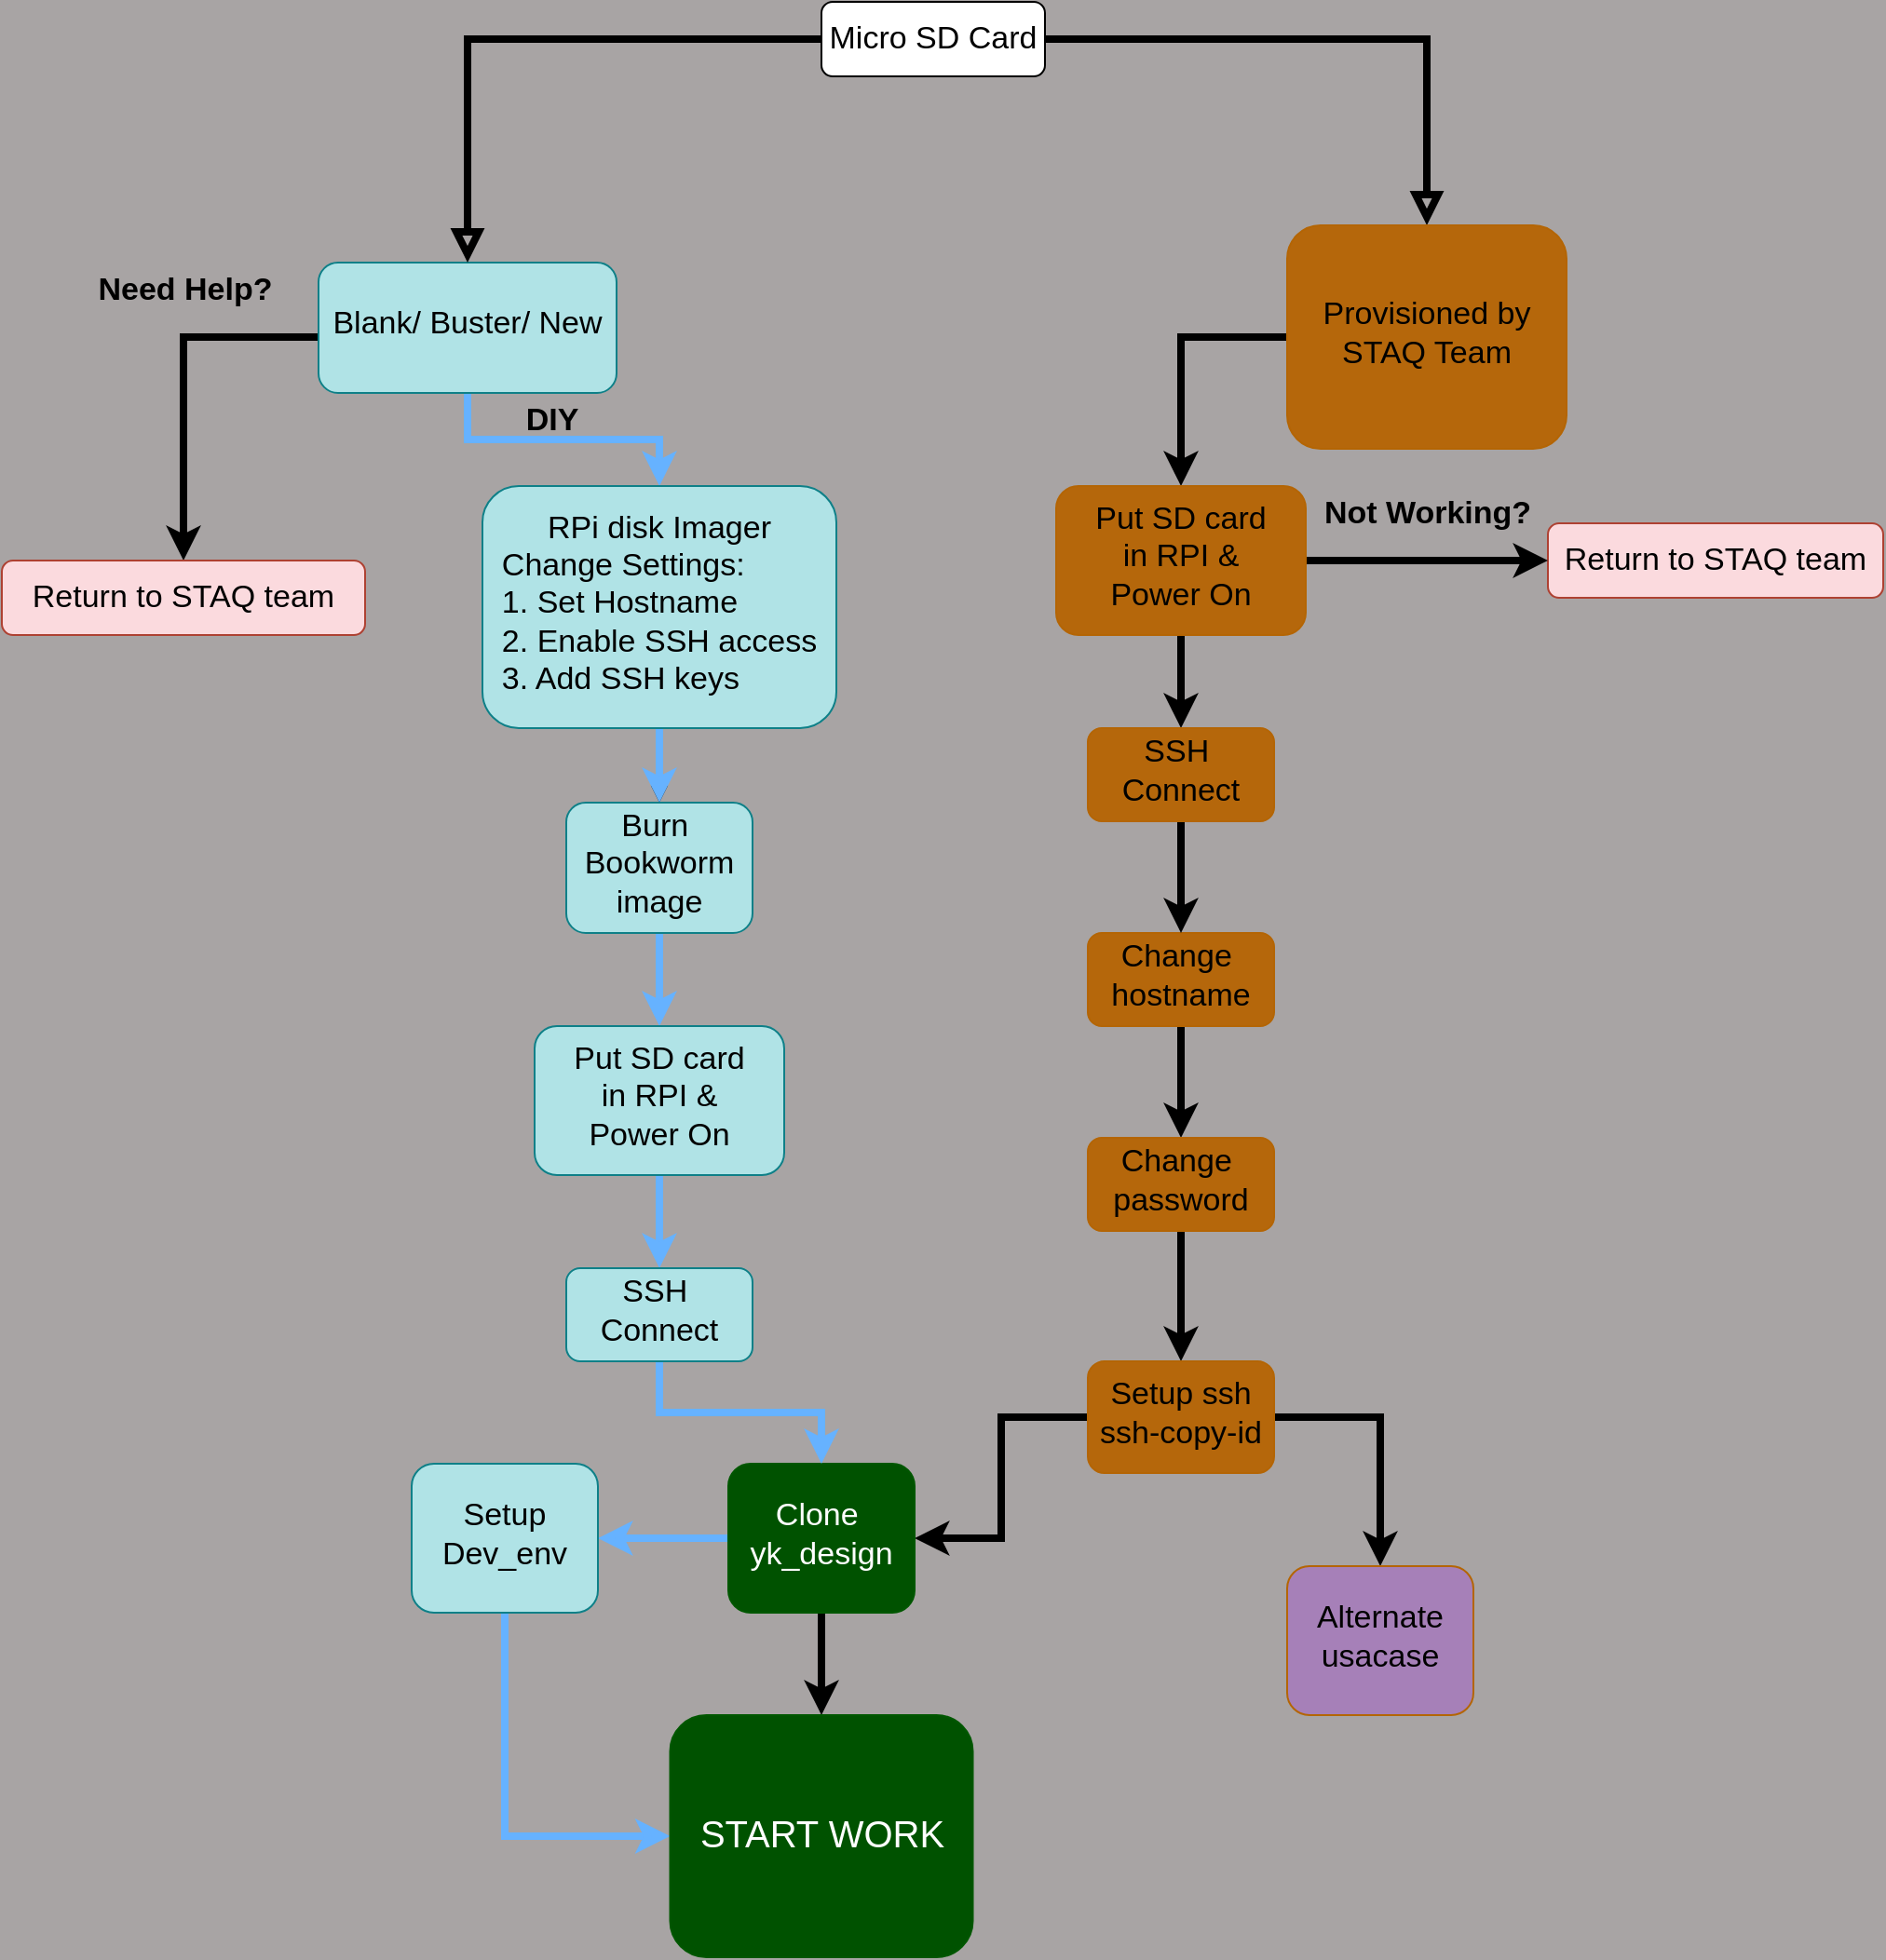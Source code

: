 <mxfile version="23.1.1" type="github">
  <diagram id="C5RBs43oDa-KdzZeNtuy" name="Page-1">
    <mxGraphModel dx="2820" dy="1134" grid="1" gridSize="10" guides="1" tooltips="1" connect="1" arrows="1" fold="1" page="1" pageScale="1" pageWidth="827" pageHeight="1169" background="#a8a4a4" math="0" shadow="0">
      <root>
        <mxCell id="WIyWlLk6GJQsqaUBKTNV-0" />
        <mxCell id="WIyWlLk6GJQsqaUBKTNV-1" parent="WIyWlLk6GJQsqaUBKTNV-0" />
        <mxCell id="WIyWlLk6GJQsqaUBKTNV-2" value="" style="rounded=0;html=1;jettySize=auto;orthogonalLoop=1;fontSize=11;endArrow=block;endFill=0;endSize=8;strokeWidth=4;shadow=0;labelBackgroundColor=none;edgeStyle=orthogonalEdgeStyle;" parent="WIyWlLk6GJQsqaUBKTNV-1" source="WIyWlLk6GJQsqaUBKTNV-3" target="WIyWlLk6GJQsqaUBKTNV-6" edge="1">
          <mxGeometry relative="1" as="geometry" />
        </mxCell>
        <mxCell id="WIyWlLk6GJQsqaUBKTNV-3" value="&lt;font style=&quot;font-size: 17px;&quot;&gt;Micro SD Card&lt;/font&gt;" style="rounded=1;whiteSpace=wrap;html=1;fontSize=12;glass=0;strokeWidth=1;shadow=0;" parent="WIyWlLk6GJQsqaUBKTNV-1" vertex="1">
          <mxGeometry x="-330" y="40" width="120" height="40" as="geometry" />
        </mxCell>
        <mxCell id="j7dEtrERLzkFDMMT-IVj-67" style="edgeStyle=orthogonalEdgeStyle;rounded=0;orthogonalLoop=1;jettySize=auto;html=1;entryX=0.5;entryY=0;entryDx=0;entryDy=0;strokeWidth=4;" edge="1" parent="WIyWlLk6GJQsqaUBKTNV-1" source="WIyWlLk6GJQsqaUBKTNV-6" target="j7dEtrERLzkFDMMT-IVj-42">
          <mxGeometry relative="1" as="geometry">
            <Array as="points">
              <mxPoint x="-137" y="220" />
            </Array>
          </mxGeometry>
        </mxCell>
        <mxCell id="WIyWlLk6GJQsqaUBKTNV-6" value="&lt;font style=&quot;font-size: 17px;&quot;&gt;Provisioned by &lt;br&gt;STAQ Team&lt;/font&gt;" style="rounded=1;whiteSpace=wrap;html=1;shadow=0;fontFamily=Helvetica;fontSize=12;align=center;strokeWidth=1;spacing=6;spacingTop=-4;fillColor=#B5670B;strokeColor=#b46504;" parent="WIyWlLk6GJQsqaUBKTNV-1" vertex="1">
          <mxGeometry x="-80" y="160" width="150" height="120" as="geometry" />
        </mxCell>
        <mxCell id="WIyWlLk6GJQsqaUBKTNV-7" value="&lt;font style=&quot;font-size: 17px;&quot;&gt;Return to STAQ team&lt;/font&gt;" style="rounded=1;whiteSpace=wrap;html=1;fontSize=12;glass=0;strokeWidth=1;shadow=0;fillColor=#fbdade;strokeColor=#ae4132;" parent="WIyWlLk6GJQsqaUBKTNV-1" vertex="1">
          <mxGeometry x="60" y="320" width="180" height="40" as="geometry" />
        </mxCell>
        <mxCell id="j7dEtrERLzkFDMMT-IVj-9" value="" style="edgeStyle=orthogonalEdgeStyle;rounded=0;orthogonalLoop=1;jettySize=auto;html=1;strokeWidth=4;" edge="1" parent="WIyWlLk6GJQsqaUBKTNV-1" source="WIyWlLk6GJQsqaUBKTNV-10" target="j7dEtrERLzkFDMMT-IVj-5">
          <mxGeometry relative="1" as="geometry" />
        </mxCell>
        <mxCell id="WIyWlLk6GJQsqaUBKTNV-10" value="&lt;font style=&quot;font-size: 17px;&quot;&gt;Change&amp;nbsp;&lt;br&gt;hostname&lt;/font&gt;" style="rounded=1;whiteSpace=wrap;html=1;shadow=0;fontFamily=Helvetica;fontSize=12;align=center;strokeWidth=1;spacing=6;spacingTop=-4;fillColor=#B5670B;strokeColor=#b46504;" parent="WIyWlLk6GJQsqaUBKTNV-1" vertex="1">
          <mxGeometry x="-187" y="540" width="100" height="50" as="geometry" />
        </mxCell>
        <mxCell id="j7dEtrERLzkFDMMT-IVj-20" style="edgeStyle=orthogonalEdgeStyle;rounded=0;orthogonalLoop=1;jettySize=auto;html=1;entryX=0.5;entryY=0;entryDx=0;entryDy=0;fillColor=#dae8fc;strokeColor=#66B2FF;strokeWidth=4;" edge="1" parent="WIyWlLk6GJQsqaUBKTNV-1" source="j7dEtrERLzkFDMMT-IVj-0" target="j7dEtrERLzkFDMMT-IVj-13">
          <mxGeometry relative="1" as="geometry">
            <mxPoint x="-330" y="290" as="targetPoint" />
          </mxGeometry>
        </mxCell>
        <mxCell id="j7dEtrERLzkFDMMT-IVj-22" style="edgeStyle=orthogonalEdgeStyle;rounded=0;orthogonalLoop=1;jettySize=auto;html=1;entryX=0.5;entryY=0;entryDx=0;entryDy=0;strokeWidth=4;" edge="1" parent="WIyWlLk6GJQsqaUBKTNV-1" source="j7dEtrERLzkFDMMT-IVj-0" target="j7dEtrERLzkFDMMT-IVj-17">
          <mxGeometry relative="1" as="geometry">
            <Array as="points">
              <mxPoint x="-672" y="220" />
            </Array>
          </mxGeometry>
        </mxCell>
        <mxCell id="j7dEtrERLzkFDMMT-IVj-0" value="&lt;font style=&quot;font-size: 17px;&quot;&gt;Blank/ Buster/ New&lt;/font&gt;" style="rounded=1;whiteSpace=wrap;html=1;shadow=0;fontFamily=Helvetica;fontSize=12;align=center;strokeWidth=1;spacing=6;spacingTop=-4;fillColor=#b0e3e6;strokeColor=#0e8088;" vertex="1" parent="WIyWlLk6GJQsqaUBKTNV-1">
          <mxGeometry x="-600" y="180" width="160" height="70" as="geometry" />
        </mxCell>
        <mxCell id="j7dEtrERLzkFDMMT-IVj-2" value="" style="rounded=0;html=1;jettySize=auto;orthogonalLoop=1;fontSize=11;endArrow=block;endFill=0;endSize=8;strokeWidth=4;shadow=0;labelBackgroundColor=none;edgeStyle=orthogonalEdgeStyle;" edge="1" parent="WIyWlLk6GJQsqaUBKTNV-1" source="WIyWlLk6GJQsqaUBKTNV-3" target="j7dEtrERLzkFDMMT-IVj-0">
          <mxGeometry relative="1" as="geometry">
            <mxPoint x="-385.25" y="120" as="sourcePoint" />
            <mxPoint x="-275.25" y="200" as="targetPoint" />
          </mxGeometry>
        </mxCell>
        <mxCell id="j7dEtrERLzkFDMMT-IVj-10" value="" style="edgeStyle=orthogonalEdgeStyle;rounded=0;orthogonalLoop=1;jettySize=auto;html=1;strokeWidth=4;" edge="1" parent="WIyWlLk6GJQsqaUBKTNV-1" source="j7dEtrERLzkFDMMT-IVj-5" target="j7dEtrERLzkFDMMT-IVj-6">
          <mxGeometry relative="1" as="geometry" />
        </mxCell>
        <mxCell id="j7dEtrERLzkFDMMT-IVj-5" value="&lt;font style=&quot;font-size: 17px;&quot;&gt;Change&amp;nbsp;&lt;br&gt;password&lt;/font&gt;" style="rounded=1;whiteSpace=wrap;html=1;shadow=0;fontFamily=Helvetica;fontSize=12;align=center;strokeWidth=1;spacing=6;spacingTop=-4;fillColor=#B5670B;strokeColor=#b46504;" vertex="1" parent="WIyWlLk6GJQsqaUBKTNV-1">
          <mxGeometry x="-187" y="650" width="100" height="50" as="geometry" />
        </mxCell>
        <mxCell id="j7dEtrERLzkFDMMT-IVj-11" style="edgeStyle=orthogonalEdgeStyle;rounded=0;orthogonalLoop=1;jettySize=auto;html=1;strokeWidth=4;" edge="1" parent="WIyWlLk6GJQsqaUBKTNV-1" source="j7dEtrERLzkFDMMT-IVj-6" target="j7dEtrERLzkFDMMT-IVj-7">
          <mxGeometry relative="1" as="geometry" />
        </mxCell>
        <mxCell id="j7dEtrERLzkFDMMT-IVj-12" style="edgeStyle=orthogonalEdgeStyle;rounded=0;orthogonalLoop=1;jettySize=auto;html=1;strokeWidth=4;" edge="1" parent="WIyWlLk6GJQsqaUBKTNV-1" source="j7dEtrERLzkFDMMT-IVj-6" target="j7dEtrERLzkFDMMT-IVj-8">
          <mxGeometry relative="1" as="geometry" />
        </mxCell>
        <mxCell id="j7dEtrERLzkFDMMT-IVj-6" value="&lt;font style=&quot;font-size: 17px;&quot;&gt;Setup ssh&lt;br&gt;ssh-copy-id&lt;/font&gt;" style="rounded=1;whiteSpace=wrap;html=1;shadow=0;fontFamily=Helvetica;fontSize=12;align=center;strokeWidth=1;spacing=6;spacingTop=-4;fillColor=#B5670B;strokeColor=#b46504;" vertex="1" parent="WIyWlLk6GJQsqaUBKTNV-1">
          <mxGeometry x="-187" y="770" width="100" height="60" as="geometry" />
        </mxCell>
        <mxCell id="j7dEtrERLzkFDMMT-IVj-28" style="edgeStyle=orthogonalEdgeStyle;rounded=0;orthogonalLoop=1;jettySize=auto;html=1;entryX=1;entryY=0.5;entryDx=0;entryDy=0;fillColor=#dae8fc;strokeColor=#66B2FF;strokeWidth=4;" edge="1" parent="WIyWlLk6GJQsqaUBKTNV-1" source="j7dEtrERLzkFDMMT-IVj-7" target="j7dEtrERLzkFDMMT-IVj-24">
          <mxGeometry relative="1" as="geometry" />
        </mxCell>
        <mxCell id="j7dEtrERLzkFDMMT-IVj-51" style="edgeStyle=orthogonalEdgeStyle;rounded=0;orthogonalLoop=1;jettySize=auto;html=1;entryX=0.5;entryY=0;entryDx=0;entryDy=0;strokeWidth=4;" edge="1" parent="WIyWlLk6GJQsqaUBKTNV-1" source="j7dEtrERLzkFDMMT-IVj-7" target="j7dEtrERLzkFDMMT-IVj-50">
          <mxGeometry relative="1" as="geometry" />
        </mxCell>
        <mxCell id="j7dEtrERLzkFDMMT-IVj-7" value="&lt;font style=&quot;font-size: 17px;&quot;&gt;Clone&amp;nbsp;&lt;br&gt;yk_design&lt;/font&gt;" style="rounded=1;whiteSpace=wrap;html=1;shadow=0;fontFamily=Helvetica;fontSize=12;align=center;strokeWidth=1;spacing=6;spacingTop=-4;fillColor=#005200;fontColor=#ffffff;strokeColor=#005700;" vertex="1" parent="WIyWlLk6GJQsqaUBKTNV-1">
          <mxGeometry x="-380" y="825" width="100" height="80" as="geometry" />
        </mxCell>
        <mxCell id="j7dEtrERLzkFDMMT-IVj-8" value="&lt;font style=&quot;font-size: 17px;&quot;&gt;Alternate&lt;br&gt;usacase&lt;/font&gt;" style="rounded=1;whiteSpace=wrap;html=1;shadow=0;fontFamily=Helvetica;fontSize=12;align=center;strokeWidth=1;spacing=6;spacingTop=-4;fillColor=#A680B8;strokeColor=#b46504;" vertex="1" parent="WIyWlLk6GJQsqaUBKTNV-1">
          <mxGeometry x="-80" y="880" width="100" height="80" as="geometry" />
        </mxCell>
        <mxCell id="j7dEtrERLzkFDMMT-IVj-77" value="" style="edgeStyle=orthogonalEdgeStyle;rounded=0;orthogonalLoop=1;jettySize=auto;html=1;" edge="1" parent="WIyWlLk6GJQsqaUBKTNV-1" source="j7dEtrERLzkFDMMT-IVj-13" target="j7dEtrERLzkFDMMT-IVj-37">
          <mxGeometry relative="1" as="geometry" />
        </mxCell>
        <mxCell id="j7dEtrERLzkFDMMT-IVj-78" style="edgeStyle=orthogonalEdgeStyle;rounded=0;orthogonalLoop=1;jettySize=auto;html=1;entryX=0.5;entryY=0;entryDx=0;entryDy=0;strokeColor=#66B2FF;strokeWidth=4;" edge="1" parent="WIyWlLk6GJQsqaUBKTNV-1" source="j7dEtrERLzkFDMMT-IVj-13" target="j7dEtrERLzkFDMMT-IVj-37">
          <mxGeometry relative="1" as="geometry" />
        </mxCell>
        <mxCell id="j7dEtrERLzkFDMMT-IVj-13" value="&lt;font style=&quot;font-size: 17px;&quot;&gt;RPi disk Imager&lt;br&gt;&lt;div style=&quot;text-align: left;&quot;&gt;&lt;span style=&quot;background-color: initial;&quot;&gt;Change Settings:&lt;/span&gt;&lt;/div&gt;&lt;div style=&quot;text-align: left;&quot;&gt;&lt;span style=&quot;background-color: initial;&quot;&gt;1. Set Hostname&lt;/span&gt;&lt;/div&gt;&lt;div style=&quot;text-align: left;&quot;&gt;&lt;span style=&quot;background-color: initial;&quot;&gt;2. Enable SSH access&lt;/span&gt;&lt;/div&gt;&lt;div style=&quot;text-align: left;&quot;&gt;&lt;span style=&quot;background-color: initial;&quot;&gt;3. Add SSH keys&lt;/span&gt;&lt;/div&gt;&lt;/font&gt;" style="rounded=1;whiteSpace=wrap;html=1;shadow=0;fontFamily=Helvetica;fontSize=12;align=center;strokeWidth=1;spacing=6;spacingTop=-4;fillColor=#b0e3e6;strokeColor=#0e8088;" vertex="1" parent="WIyWlLk6GJQsqaUBKTNV-1">
          <mxGeometry x="-512" y="300" width="190" height="130" as="geometry" />
        </mxCell>
        <mxCell id="j7dEtrERLzkFDMMT-IVj-17" value="&lt;font style=&quot;font-size: 17px;&quot;&gt;Return to STAQ team&lt;/font&gt;" style="rounded=1;whiteSpace=wrap;html=1;fontSize=12;glass=0;strokeWidth=1;shadow=0;fillColor=#fbdade;strokeColor=#ae4132;" vertex="1" parent="WIyWlLk6GJQsqaUBKTNV-1">
          <mxGeometry x="-770" y="340" width="195" height="40" as="geometry" />
        </mxCell>
        <mxCell id="j7dEtrERLzkFDMMT-IVj-52" style="edgeStyle=orthogonalEdgeStyle;rounded=0;orthogonalLoop=1;jettySize=auto;html=1;entryX=0;entryY=0.5;entryDx=0;entryDy=0;fillColor=#dae8fc;strokeColor=#66B2FF;strokeWidth=4;" edge="1" parent="WIyWlLk6GJQsqaUBKTNV-1" source="j7dEtrERLzkFDMMT-IVj-24" target="j7dEtrERLzkFDMMT-IVj-50">
          <mxGeometry relative="1" as="geometry">
            <Array as="points">
              <mxPoint x="-500" y="1025" />
            </Array>
          </mxGeometry>
        </mxCell>
        <mxCell id="j7dEtrERLzkFDMMT-IVj-24" value="&lt;font style=&quot;font-size: 17px;&quot;&gt;Setup&lt;br&gt;Dev_env&lt;/font&gt;" style="rounded=1;whiteSpace=wrap;html=1;shadow=0;fontFamily=Helvetica;fontSize=12;align=center;strokeWidth=1;spacing=6;spacingTop=-4;fillColor=#b0e3e6;strokeColor=#0e8088;" vertex="1" parent="WIyWlLk6GJQsqaUBKTNV-1">
          <mxGeometry x="-550" y="825" width="100" height="80" as="geometry" />
        </mxCell>
        <mxCell id="j7dEtrERLzkFDMMT-IVj-29" value="&lt;font style=&quot;font-size: 17px;&quot;&gt;&lt;b&gt;Need Help?&lt;/b&gt;&lt;/font&gt;" style="text;html=1;align=center;verticalAlign=middle;resizable=0;points=[];autosize=1;strokeColor=none;fillColor=none;" vertex="1" parent="WIyWlLk6GJQsqaUBKTNV-1">
          <mxGeometry x="-732.5" y="180" width="120" height="30" as="geometry" />
        </mxCell>
        <mxCell id="j7dEtrERLzkFDMMT-IVj-30" value="&lt;font style=&quot;font-size: 17px;&quot;&gt;&lt;b&gt;DIY&lt;/b&gt;&lt;/font&gt;" style="text;html=1;align=center;verticalAlign=middle;resizable=0;points=[];autosize=1;strokeColor=none;fillColor=none;" vertex="1" parent="WIyWlLk6GJQsqaUBKTNV-1">
          <mxGeometry x="-500" y="250" width="50" height="30" as="geometry" />
        </mxCell>
        <mxCell id="j7dEtrERLzkFDMMT-IVj-79" style="edgeStyle=orthogonalEdgeStyle;rounded=0;orthogonalLoop=1;jettySize=auto;html=1;entryX=0.5;entryY=0;entryDx=0;entryDy=0;strokeColor=#66B2FF;strokeWidth=4;" edge="1" parent="WIyWlLk6GJQsqaUBKTNV-1" source="j7dEtrERLzkFDMMT-IVj-37" target="j7dEtrERLzkFDMMT-IVj-71">
          <mxGeometry relative="1" as="geometry" />
        </mxCell>
        <mxCell id="j7dEtrERLzkFDMMT-IVj-37" value="&lt;font style=&quot;font-size: 17px;&quot;&gt;Burn&amp;nbsp;&lt;br&gt;Bookworm&lt;br&gt;image&lt;/font&gt;" style="rounded=1;whiteSpace=wrap;html=1;shadow=0;fontFamily=Helvetica;fontSize=12;align=center;strokeWidth=1;spacing=6;spacingTop=-4;fillColor=#b0e3e6;strokeColor=#0e8088;" vertex="1" parent="WIyWlLk6GJQsqaUBKTNV-1">
          <mxGeometry x="-467" y="470" width="100" height="70" as="geometry" />
        </mxCell>
        <mxCell id="j7dEtrERLzkFDMMT-IVj-68" style="edgeStyle=orthogonalEdgeStyle;rounded=0;orthogonalLoop=1;jettySize=auto;html=1;entryX=0;entryY=0.5;entryDx=0;entryDy=0;strokeWidth=4;" edge="1" parent="WIyWlLk6GJQsqaUBKTNV-1" source="j7dEtrERLzkFDMMT-IVj-42" target="WIyWlLk6GJQsqaUBKTNV-7">
          <mxGeometry relative="1" as="geometry" />
        </mxCell>
        <mxCell id="j7dEtrERLzkFDMMT-IVj-70" style="edgeStyle=orthogonalEdgeStyle;rounded=0;orthogonalLoop=1;jettySize=auto;html=1;entryX=0.5;entryY=0;entryDx=0;entryDy=0;strokeWidth=4;" edge="1" parent="WIyWlLk6GJQsqaUBKTNV-1" source="j7dEtrERLzkFDMMT-IVj-42" target="j7dEtrERLzkFDMMT-IVj-55">
          <mxGeometry relative="1" as="geometry" />
        </mxCell>
        <mxCell id="j7dEtrERLzkFDMMT-IVj-42" value="&lt;font style=&quot;font-size: 17px;&quot;&gt;Put SD card&lt;br&gt;in RPI &amp;amp;&lt;br&gt;Power On&lt;/font&gt;" style="rounded=1;whiteSpace=wrap;html=1;shadow=0;fontFamily=Helvetica;fontSize=12;align=center;strokeWidth=1;spacing=6;spacingTop=-4;fillColor=#B5670B;strokeColor=#b46504;" vertex="1" parent="WIyWlLk6GJQsqaUBKTNV-1">
          <mxGeometry x="-204" y="300" width="134" height="80" as="geometry" />
        </mxCell>
        <mxCell id="j7dEtrERLzkFDMMT-IVj-45" value="&lt;font style=&quot;font-size: 17px;&quot;&gt;&lt;b&gt;Not Working?&lt;/b&gt;&lt;/font&gt;" style="text;html=1;align=center;verticalAlign=middle;resizable=0;points=[];autosize=1;strokeColor=none;fillColor=none;" vertex="1" parent="WIyWlLk6GJQsqaUBKTNV-1">
          <mxGeometry x="-70" y="300" width="130" height="30" as="geometry" />
        </mxCell>
        <mxCell id="j7dEtrERLzkFDMMT-IVj-50" value="&lt;font style=&quot;font-size: 20px;&quot;&gt;START WORK&lt;/font&gt;" style="rounded=1;whiteSpace=wrap;html=1;shadow=0;fontFamily=Helvetica;fontSize=12;align=center;strokeWidth=1;spacing=6;spacingTop=-4;fillColor=#005200;fontColor=#ffffff;strokeColor=#005700;" vertex="1" parent="WIyWlLk6GJQsqaUBKTNV-1">
          <mxGeometry x="-411.25" y="960" width="162.5" height="130" as="geometry" />
        </mxCell>
        <mxCell id="j7dEtrERLzkFDMMT-IVj-57" style="edgeStyle=orthogonalEdgeStyle;rounded=0;orthogonalLoop=1;jettySize=auto;html=1;exitX=0.5;exitY=1;exitDx=0;exitDy=0;entryX=0.5;entryY=0;entryDx=0;entryDy=0;strokeWidth=4;" edge="1" parent="WIyWlLk6GJQsqaUBKTNV-1" source="j7dEtrERLzkFDMMT-IVj-55" target="WIyWlLk6GJQsqaUBKTNV-10">
          <mxGeometry relative="1" as="geometry" />
        </mxCell>
        <mxCell id="j7dEtrERLzkFDMMT-IVj-55" value="&lt;font style=&quot;font-size: 17px;&quot;&gt;SSH&amp;nbsp;&lt;br&gt;Connect&lt;/font&gt;" style="rounded=1;whiteSpace=wrap;html=1;shadow=0;fontFamily=Helvetica;fontSize=12;align=center;strokeWidth=1;spacing=6;spacingTop=-4;fillColor=#B5670B;strokeColor=#b46504;" vertex="1" parent="WIyWlLk6GJQsqaUBKTNV-1">
          <mxGeometry x="-187" y="430" width="100" height="50" as="geometry" />
        </mxCell>
        <mxCell id="j7dEtrERLzkFDMMT-IVj-80" style="edgeStyle=orthogonalEdgeStyle;rounded=0;orthogonalLoop=1;jettySize=auto;html=1;entryX=0.5;entryY=0;entryDx=0;entryDy=0;strokeColor=#66B2FF;strokeWidth=4;" edge="1" parent="WIyWlLk6GJQsqaUBKTNV-1" source="j7dEtrERLzkFDMMT-IVj-71" target="j7dEtrERLzkFDMMT-IVj-72">
          <mxGeometry relative="1" as="geometry" />
        </mxCell>
        <mxCell id="j7dEtrERLzkFDMMT-IVj-71" value="&lt;font style=&quot;font-size: 17px;&quot;&gt;Put SD card&lt;br&gt;in RPI &amp;amp;&lt;br&gt;Power On&lt;/font&gt;" style="rounded=1;whiteSpace=wrap;html=1;shadow=0;fontFamily=Helvetica;fontSize=12;align=center;strokeWidth=1;spacing=6;spacingTop=-4;fillColor=#b0e3e6;strokeColor=#0e8088;" vertex="1" parent="WIyWlLk6GJQsqaUBKTNV-1">
          <mxGeometry x="-484" y="590" width="134" height="80" as="geometry" />
        </mxCell>
        <mxCell id="j7dEtrERLzkFDMMT-IVj-81" style="edgeStyle=orthogonalEdgeStyle;rounded=0;orthogonalLoop=1;jettySize=auto;html=1;entryX=0.5;entryY=0;entryDx=0;entryDy=0;strokeColor=#66B2FF;strokeWidth=4;" edge="1" parent="WIyWlLk6GJQsqaUBKTNV-1" source="j7dEtrERLzkFDMMT-IVj-72" target="j7dEtrERLzkFDMMT-IVj-7">
          <mxGeometry relative="1" as="geometry" />
        </mxCell>
        <mxCell id="j7dEtrERLzkFDMMT-IVj-72" value="&lt;font style=&quot;font-size: 17px;&quot;&gt;SSH&amp;nbsp;&lt;br&gt;Connect&lt;/font&gt;" style="rounded=1;whiteSpace=wrap;html=1;shadow=0;fontFamily=Helvetica;fontSize=12;align=center;strokeWidth=1;spacing=6;spacingTop=-4;fillColor=#b0e3e6;strokeColor=#0e8088;" vertex="1" parent="WIyWlLk6GJQsqaUBKTNV-1">
          <mxGeometry x="-467" y="720" width="100" height="50" as="geometry" />
        </mxCell>
      </root>
    </mxGraphModel>
  </diagram>
</mxfile>
